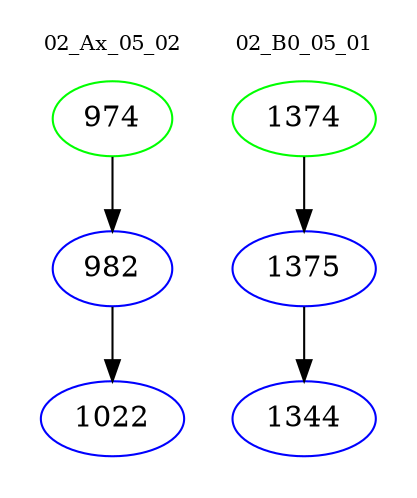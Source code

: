 digraph{
subgraph cluster_0 {
color = white
label = "02_Ax_05_02";
fontsize=10;
T0_974 [label="974", color="green"]
T0_974 -> T0_982 [color="black"]
T0_982 [label="982", color="blue"]
T0_982 -> T0_1022 [color="black"]
T0_1022 [label="1022", color="blue"]
}
subgraph cluster_1 {
color = white
label = "02_B0_05_01";
fontsize=10;
T1_1374 [label="1374", color="green"]
T1_1374 -> T1_1375 [color="black"]
T1_1375 [label="1375", color="blue"]
T1_1375 -> T1_1344 [color="black"]
T1_1344 [label="1344", color="blue"]
}
}
